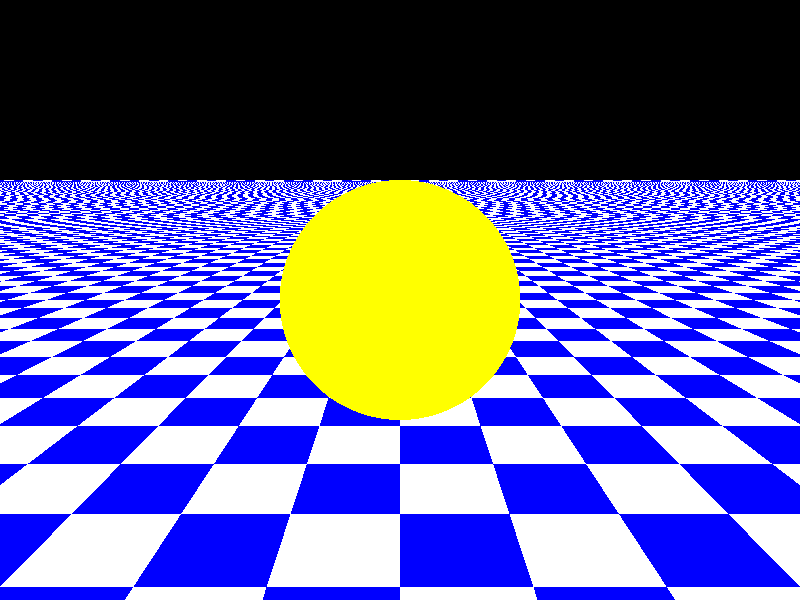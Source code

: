 #include "colors.inc"
#include "textures.inc"

camera {
	location <0, 2, -3>
	look_at <0, 1, 2>
}

sphere {
	<0, 1, 2>, 1
	texture {
		pigment { Yellow }
	}
}

plane {
	y, -1
	pigment {
		checker color Blue, color White
	}
}

light_source { <2, 4, -3> color White}